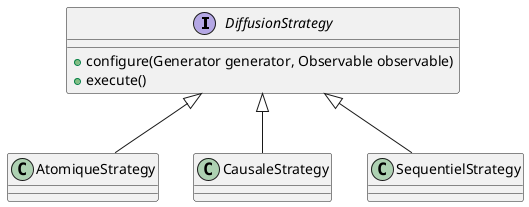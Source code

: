 @startuml

interface DiffusionStrategy {
    +configure(Generator generator, Observable observable)
    +execute()
}

DiffusionStrategy <|-- AtomiqueStrategy
DiffusionStrategy <|-- CausaleStrategy
DiffusionStrategy <|-- SequentielStrategy

@enduml
